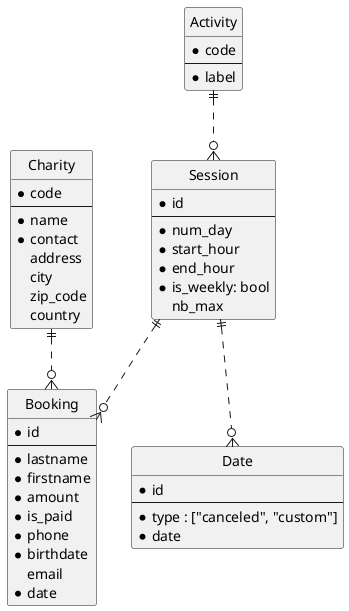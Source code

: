 @startuml database
hide circle
  entity Activity {
    * code
    --
    * label
  }

  entity Session {
    * id
    --
    * num_day
    * start_hour
    * end_hour
    * is_weekly: bool
    nb_max
  }

  entity Booking {
    * id
    --
    * lastname
    * firstname
    * amount
    * is_paid
    * phone
    * birthdate
    email
    * date
  }

  entity Date {
    * id
    --
    * type : ["canceled", "custom"]
    * date
  }

  entity Charity {
    * code
    --
    * name
    * contact
    address
    city
    zip_code
    country
  }

  Activity ||..o{ Session
  Session ||..o{ Booking
  Session ||..o{ Date
  Charity ||..o{ Booking
@enduml